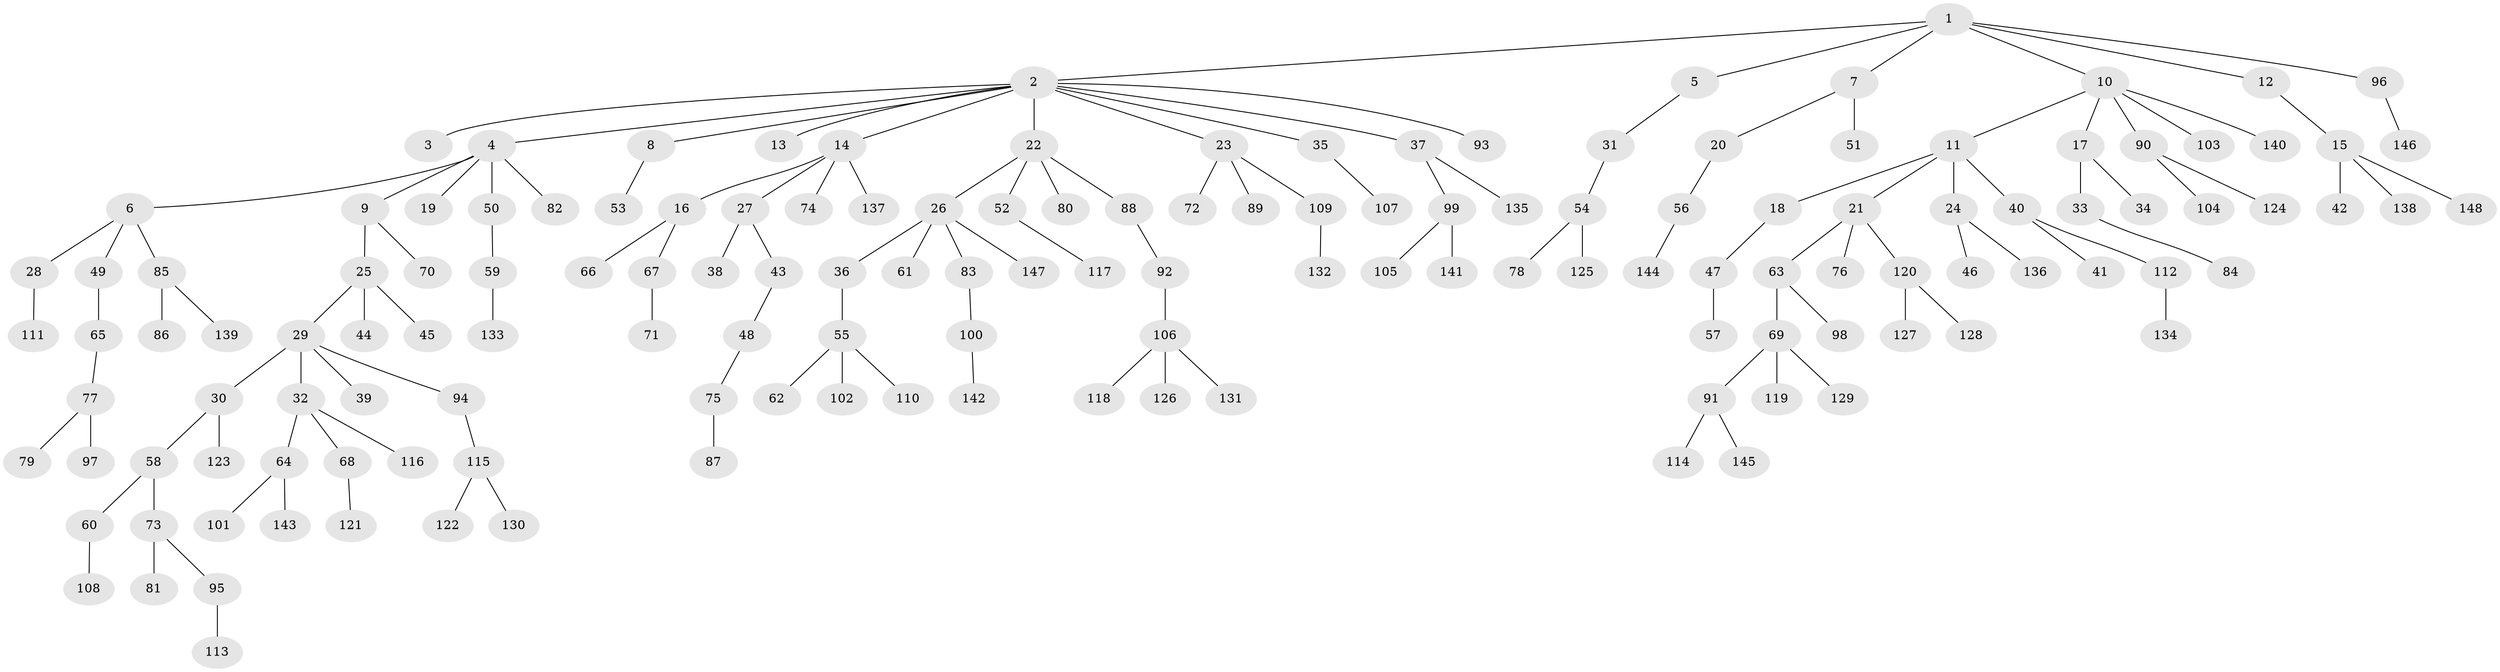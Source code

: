 // Generated by graph-tools (version 1.1) at 2025/11/02/27/25 16:11:26]
// undirected, 148 vertices, 147 edges
graph export_dot {
graph [start="1"]
  node [color=gray90,style=filled];
  1;
  2;
  3;
  4;
  5;
  6;
  7;
  8;
  9;
  10;
  11;
  12;
  13;
  14;
  15;
  16;
  17;
  18;
  19;
  20;
  21;
  22;
  23;
  24;
  25;
  26;
  27;
  28;
  29;
  30;
  31;
  32;
  33;
  34;
  35;
  36;
  37;
  38;
  39;
  40;
  41;
  42;
  43;
  44;
  45;
  46;
  47;
  48;
  49;
  50;
  51;
  52;
  53;
  54;
  55;
  56;
  57;
  58;
  59;
  60;
  61;
  62;
  63;
  64;
  65;
  66;
  67;
  68;
  69;
  70;
  71;
  72;
  73;
  74;
  75;
  76;
  77;
  78;
  79;
  80;
  81;
  82;
  83;
  84;
  85;
  86;
  87;
  88;
  89;
  90;
  91;
  92;
  93;
  94;
  95;
  96;
  97;
  98;
  99;
  100;
  101;
  102;
  103;
  104;
  105;
  106;
  107;
  108;
  109;
  110;
  111;
  112;
  113;
  114;
  115;
  116;
  117;
  118;
  119;
  120;
  121;
  122;
  123;
  124;
  125;
  126;
  127;
  128;
  129;
  130;
  131;
  132;
  133;
  134;
  135;
  136;
  137;
  138;
  139;
  140;
  141;
  142;
  143;
  144;
  145;
  146;
  147;
  148;
  1 -- 2;
  1 -- 5;
  1 -- 7;
  1 -- 10;
  1 -- 12;
  1 -- 96;
  2 -- 3;
  2 -- 4;
  2 -- 8;
  2 -- 13;
  2 -- 14;
  2 -- 22;
  2 -- 23;
  2 -- 35;
  2 -- 37;
  2 -- 93;
  4 -- 6;
  4 -- 9;
  4 -- 19;
  4 -- 50;
  4 -- 82;
  5 -- 31;
  6 -- 28;
  6 -- 49;
  6 -- 85;
  7 -- 20;
  7 -- 51;
  8 -- 53;
  9 -- 25;
  9 -- 70;
  10 -- 11;
  10 -- 17;
  10 -- 90;
  10 -- 103;
  10 -- 140;
  11 -- 18;
  11 -- 21;
  11 -- 24;
  11 -- 40;
  12 -- 15;
  14 -- 16;
  14 -- 27;
  14 -- 74;
  14 -- 137;
  15 -- 42;
  15 -- 138;
  15 -- 148;
  16 -- 66;
  16 -- 67;
  17 -- 33;
  17 -- 34;
  18 -- 47;
  20 -- 56;
  21 -- 63;
  21 -- 76;
  21 -- 120;
  22 -- 26;
  22 -- 52;
  22 -- 80;
  22 -- 88;
  23 -- 72;
  23 -- 89;
  23 -- 109;
  24 -- 46;
  24 -- 136;
  25 -- 29;
  25 -- 44;
  25 -- 45;
  26 -- 36;
  26 -- 61;
  26 -- 83;
  26 -- 147;
  27 -- 38;
  27 -- 43;
  28 -- 111;
  29 -- 30;
  29 -- 32;
  29 -- 39;
  29 -- 94;
  30 -- 58;
  30 -- 123;
  31 -- 54;
  32 -- 64;
  32 -- 68;
  32 -- 116;
  33 -- 84;
  35 -- 107;
  36 -- 55;
  37 -- 99;
  37 -- 135;
  40 -- 41;
  40 -- 112;
  43 -- 48;
  47 -- 57;
  48 -- 75;
  49 -- 65;
  50 -- 59;
  52 -- 117;
  54 -- 78;
  54 -- 125;
  55 -- 62;
  55 -- 102;
  55 -- 110;
  56 -- 144;
  58 -- 60;
  58 -- 73;
  59 -- 133;
  60 -- 108;
  63 -- 69;
  63 -- 98;
  64 -- 101;
  64 -- 143;
  65 -- 77;
  67 -- 71;
  68 -- 121;
  69 -- 91;
  69 -- 119;
  69 -- 129;
  73 -- 81;
  73 -- 95;
  75 -- 87;
  77 -- 79;
  77 -- 97;
  83 -- 100;
  85 -- 86;
  85 -- 139;
  88 -- 92;
  90 -- 104;
  90 -- 124;
  91 -- 114;
  91 -- 145;
  92 -- 106;
  94 -- 115;
  95 -- 113;
  96 -- 146;
  99 -- 105;
  99 -- 141;
  100 -- 142;
  106 -- 118;
  106 -- 126;
  106 -- 131;
  109 -- 132;
  112 -- 134;
  115 -- 122;
  115 -- 130;
  120 -- 127;
  120 -- 128;
}
